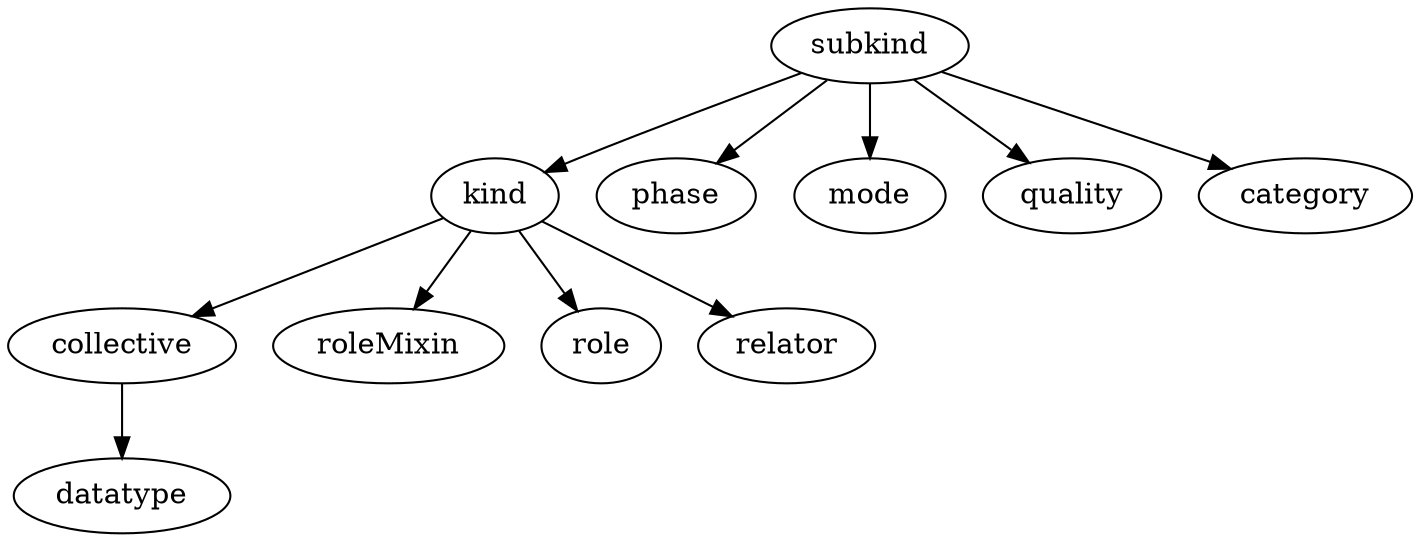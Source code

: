 strict digraph  {
subkind;
kind;
phase;
mode;
quality;
category;
collective;
roleMixin;
role;
relator;
datatype;
subkind -> kind;
subkind -> phase;
subkind -> mode;
subkind -> quality;
subkind -> category;
kind -> collective;
kind -> roleMixin;
kind -> role;
kind -> relator;
collective -> datatype;
}
